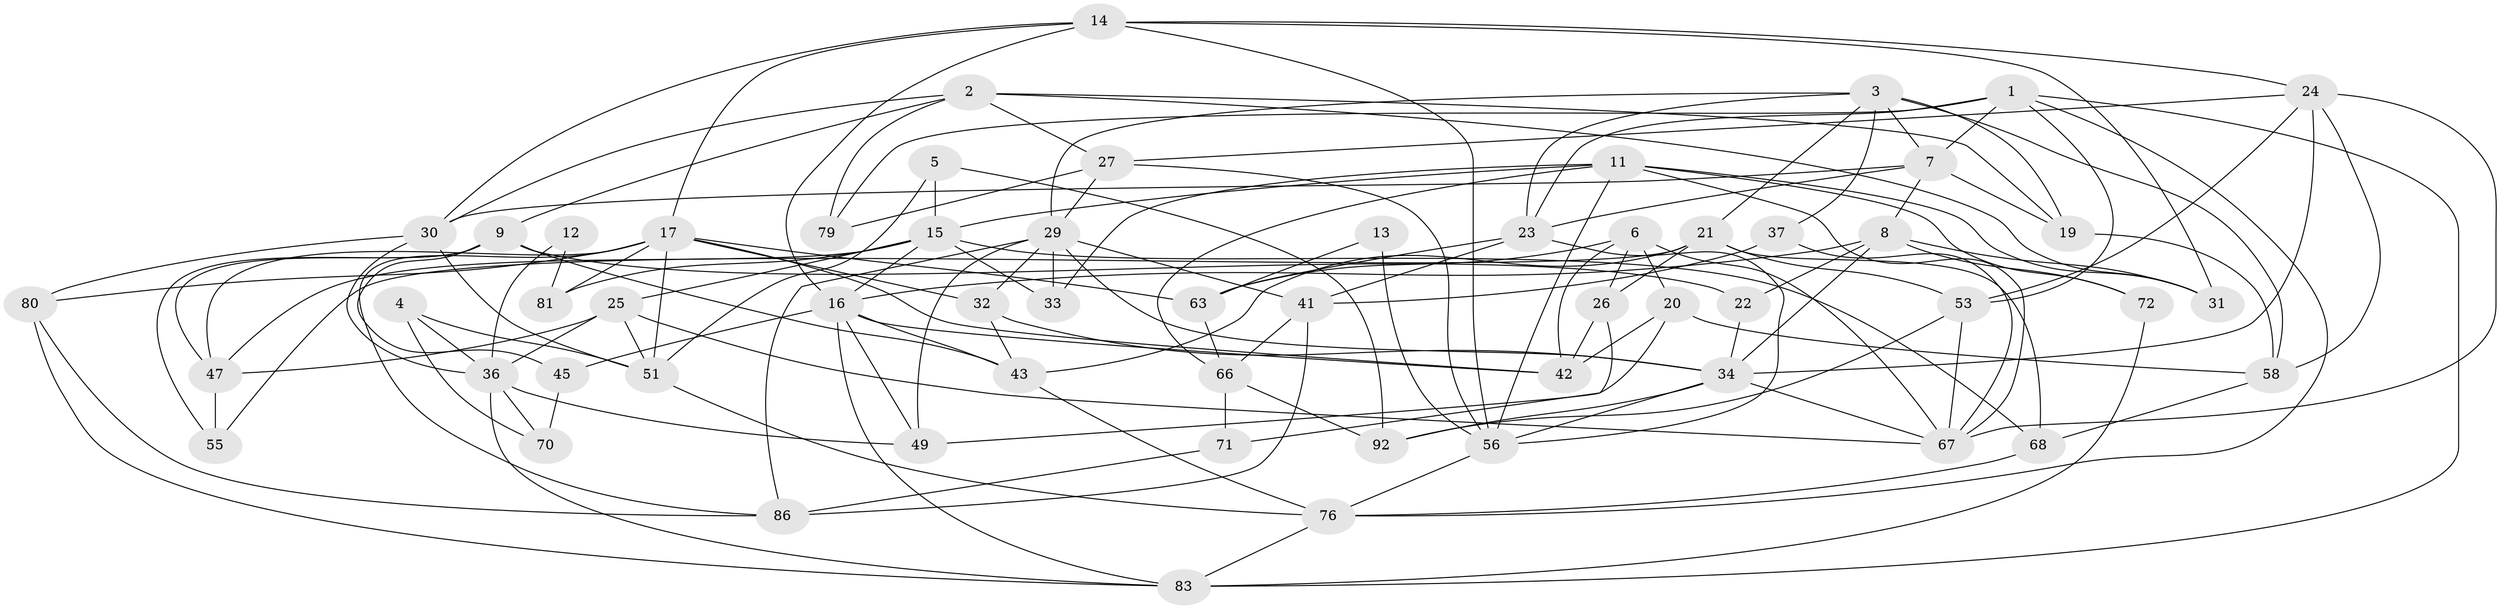 // original degree distribution, {3: 0.2765957446808511, 5: 0.18085106382978725, 2: 0.0851063829787234, 4: 0.35106382978723405, 6: 0.07446808510638298, 7: 0.02127659574468085, 9: 0.010638297872340425}
// Generated by graph-tools (version 1.1) at 2025/11/02/27/25 16:11:22]
// undirected, 58 vertices, 145 edges
graph export_dot {
graph [start="1"]
  node [color=gray90,style=filled];
  1 [super="+62"];
  2 [super="+84"];
  3 [super="+10"];
  4;
  5 [super="+38"];
  6 [super="+73"];
  7 [super="+69"];
  8 [super="+65"];
  9 [super="+59"];
  11 [super="+74"];
  12;
  13;
  14 [super="+85"];
  15 [super="+48"];
  16 [super="+50"];
  17 [super="+18"];
  19;
  20;
  21;
  22;
  23 [super="+28"];
  24 [super="+35"];
  25 [super="+39"];
  26 [super="+44"];
  27 [super="+77"];
  29 [super="+40"];
  30 [super="+52"];
  31;
  32;
  33;
  34 [super="+60"];
  36 [super="+46"];
  37;
  41 [super="+61"];
  42;
  43 [super="+57"];
  45;
  47 [super="+89"];
  49 [super="+87"];
  51 [super="+54"];
  53 [super="+78"];
  55;
  56 [super="+82"];
  58 [super="+64"];
  63;
  66 [super="+88"];
  67 [super="+94"];
  68;
  70;
  71 [super="+75"];
  72;
  76 [super="+91"];
  79;
  80 [super="+93"];
  81;
  83 [super="+90"];
  86;
  92;
  1 -- 76;
  1 -- 53;
  1 -- 83;
  1 -- 23;
  1 -- 79;
  1 -- 7;
  2 -- 31;
  2 -- 19;
  2 -- 27;
  2 -- 30;
  2 -- 79;
  2 -- 9;
  3 -- 19;
  3 -- 21;
  3 -- 37;
  3 -- 23;
  3 -- 29;
  3 -- 58;
  3 -- 7;
  4 -- 51;
  4 -- 70;
  4 -- 36;
  5 -- 51;
  5 -- 92;
  5 -- 15;
  6 -- 67;
  6 -- 63;
  6 -- 26;
  6 -- 20;
  6 -- 42;
  7 -- 19;
  7 -- 23;
  7 -- 8;
  7 -- 30;
  8 -- 16;
  8 -- 34;
  8 -- 22;
  8 -- 72;
  8 -- 31;
  9 -- 55;
  9 -- 22;
  9 -- 45;
  9 -- 43;
  9 -- 47;
  11 -- 72;
  11 -- 15;
  11 -- 33;
  11 -- 56;
  11 -- 66;
  11 -- 31;
  11 -- 67;
  12 -- 36;
  12 -- 81;
  13 -- 63;
  13 -- 56;
  14 -- 16;
  14 -- 17;
  14 -- 31;
  14 -- 30;
  14 -- 56;
  14 -- 24;
  15 -- 68;
  15 -- 33;
  15 -- 81;
  15 -- 25 [weight=2];
  15 -- 16;
  15 -- 47;
  16 -- 42;
  16 -- 43;
  16 -- 83;
  16 -- 45;
  16 -- 49;
  17 -- 51;
  17 -- 32;
  17 -- 42;
  17 -- 80 [weight=2];
  17 -- 81;
  17 -- 86;
  17 -- 63;
  17 -- 47;
  19 -- 58;
  20 -- 42;
  20 -- 58;
  20 -- 49;
  21 -- 43;
  21 -- 55;
  21 -- 68;
  21 -- 53;
  21 -- 26;
  22 -- 34;
  23 -- 63;
  23 -- 56 [weight=2];
  23 -- 41;
  24 -- 53;
  24 -- 34;
  24 -- 67;
  24 -- 58;
  24 -- 27;
  25 -- 47;
  25 -- 51;
  25 -- 36;
  25 -- 67;
  26 -- 71;
  26 -- 42;
  27 -- 56;
  27 -- 29;
  27 -- 79;
  29 -- 33;
  29 -- 34;
  29 -- 41;
  29 -- 49;
  29 -- 32;
  29 -- 86;
  30 -- 36;
  30 -- 51;
  30 -- 80;
  32 -- 34;
  32 -- 43;
  34 -- 67;
  34 -- 56;
  34 -- 92;
  36 -- 49;
  36 -- 70;
  36 -- 83;
  37 -- 67;
  37 -- 41;
  41 -- 86;
  41 -- 66;
  43 -- 76;
  45 -- 70;
  47 -- 55 [weight=2];
  51 -- 76;
  53 -- 92;
  53 -- 67;
  56 -- 76;
  58 -- 68;
  63 -- 66;
  66 -- 92;
  66 -- 71;
  68 -- 76;
  71 -- 86;
  72 -- 83;
  76 -- 83;
  80 -- 86;
  80 -- 83;
}
